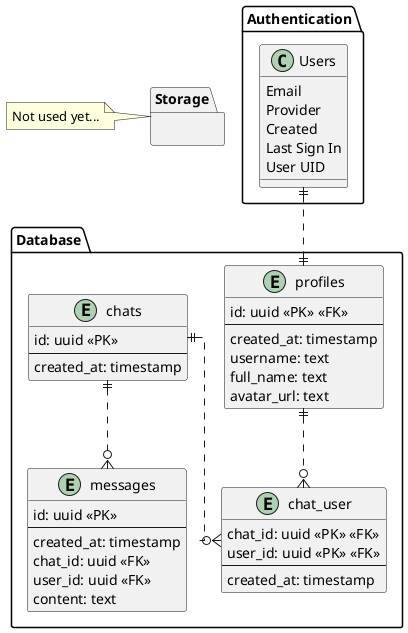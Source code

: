 @startuml Supabase

skinparam Linetype ortho

package Database {
    entity profiles {
        id: uuid <<PK>> <<FK>>
        --
        created_at: timestamp
        username: text
        full_name: text
        avatar_url: text
    }

    entity chats {
        id: uuid <<PK>>
        --
        created_at: timestamp
    }

    entity chat_user {
        chat_id: uuid <<PK>> <<FK>>
        user_id: uuid <<PK>> <<FK>>
        --
        created_at: timestamp
    }

    entity messages {
        id: uuid <<PK>>
        --
        created_at: timestamp
        chat_id: uuid <<FK>>
        user_id: uuid <<FK>>
        content: text
    }

    chats ||..o{ messages
    profiles ||..o{ chat_user
    chats ||..o{ chat_user
}

package Authentication {
    class Users {
        Email
        Provider
        Created
        Last Sign In
        User UID
    }

    Users ||..|| profiles
}

package Storage {}
note left of Storage: Not used yet...

@enduml